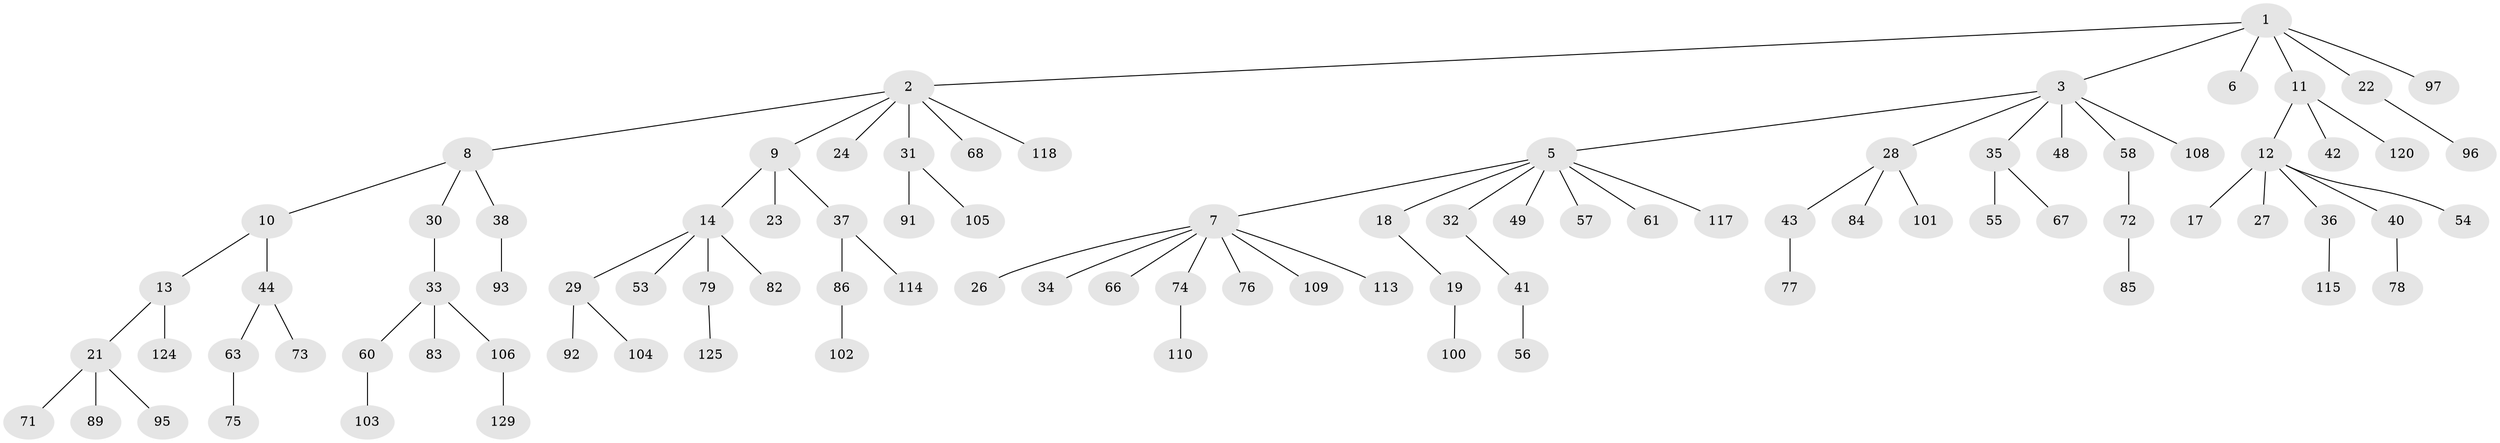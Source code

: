 // original degree distribution, {7: 0.015503875968992248, 5: 0.046511627906976744, 4: 0.05426356589147287, 6: 0.015503875968992248, 1: 0.5348837209302325, 3: 0.13178294573643412, 2: 0.20155038759689922}
// Generated by graph-tools (version 1.1) at 2025/42/03/06/25 10:42:03]
// undirected, 92 vertices, 91 edges
graph export_dot {
graph [start="1"]
  node [color=gray90,style=filled];
  1 [super="+45"];
  2 [super="+4"];
  3 [super="+46"];
  5 [super="+15"];
  6;
  7 [super="+25"];
  8 [super="+39"];
  9 [super="+127"];
  10;
  11 [super="+20"];
  12 [super="+51"];
  13 [super="+50"];
  14 [super="+16"];
  17 [super="+119"];
  18;
  19 [super="+99"];
  21 [super="+65"];
  22 [super="+112"];
  23;
  24 [super="+59"];
  26 [super="+111"];
  27;
  28 [super="+47"];
  29 [super="+62"];
  30 [super="+98"];
  31;
  32 [super="+121"];
  33 [super="+87"];
  34;
  35 [super="+69"];
  36;
  37 [super="+70"];
  38 [super="+88"];
  40 [super="+52"];
  41;
  42 [super="+64"];
  43 [super="+116"];
  44;
  48 [super="+122"];
  49;
  53;
  54;
  55;
  56;
  57;
  58;
  60 [super="+80"];
  61;
  63;
  66;
  67;
  68;
  71;
  72 [super="+107"];
  73;
  74 [super="+81"];
  75;
  76;
  77 [super="+94"];
  78 [super="+126"];
  79 [super="+90"];
  82;
  83;
  84;
  85;
  86 [super="+123"];
  89;
  91;
  92;
  93;
  95;
  96;
  97;
  100 [super="+128"];
  101;
  102;
  103;
  104;
  105;
  106;
  108;
  109;
  110;
  113;
  114;
  115;
  117;
  118;
  120;
  124;
  125;
  129;
  1 -- 2;
  1 -- 3;
  1 -- 6;
  1 -- 11;
  1 -- 22;
  1 -- 97;
  2 -- 9;
  2 -- 24;
  2 -- 68;
  2 -- 8;
  2 -- 118;
  2 -- 31;
  3 -- 5;
  3 -- 28;
  3 -- 35;
  3 -- 48;
  3 -- 58;
  3 -- 108;
  5 -- 7;
  5 -- 49;
  5 -- 61;
  5 -- 117;
  5 -- 32;
  5 -- 57;
  5 -- 18;
  7 -- 34;
  7 -- 66;
  7 -- 74;
  7 -- 76;
  7 -- 113;
  7 -- 26;
  7 -- 109;
  8 -- 10;
  8 -- 30;
  8 -- 38;
  9 -- 14;
  9 -- 23;
  9 -- 37;
  10 -- 13;
  10 -- 44;
  11 -- 12;
  11 -- 120;
  11 -- 42;
  12 -- 17;
  12 -- 27;
  12 -- 36;
  12 -- 40;
  12 -- 54;
  13 -- 21;
  13 -- 124;
  14 -- 82;
  14 -- 53;
  14 -- 29;
  14 -- 79;
  18 -- 19;
  19 -- 100;
  21 -- 89;
  21 -- 95;
  21 -- 71;
  22 -- 96;
  28 -- 43;
  28 -- 101;
  28 -- 84;
  29 -- 92;
  29 -- 104;
  30 -- 33;
  31 -- 91;
  31 -- 105;
  32 -- 41;
  33 -- 60;
  33 -- 83;
  33 -- 106;
  35 -- 55;
  35 -- 67;
  36 -- 115;
  37 -- 114;
  37 -- 86;
  38 -- 93;
  40 -- 78;
  41 -- 56;
  43 -- 77;
  44 -- 63;
  44 -- 73;
  58 -- 72;
  60 -- 103;
  63 -- 75;
  72 -- 85;
  74 -- 110;
  79 -- 125;
  86 -- 102;
  106 -- 129;
}
